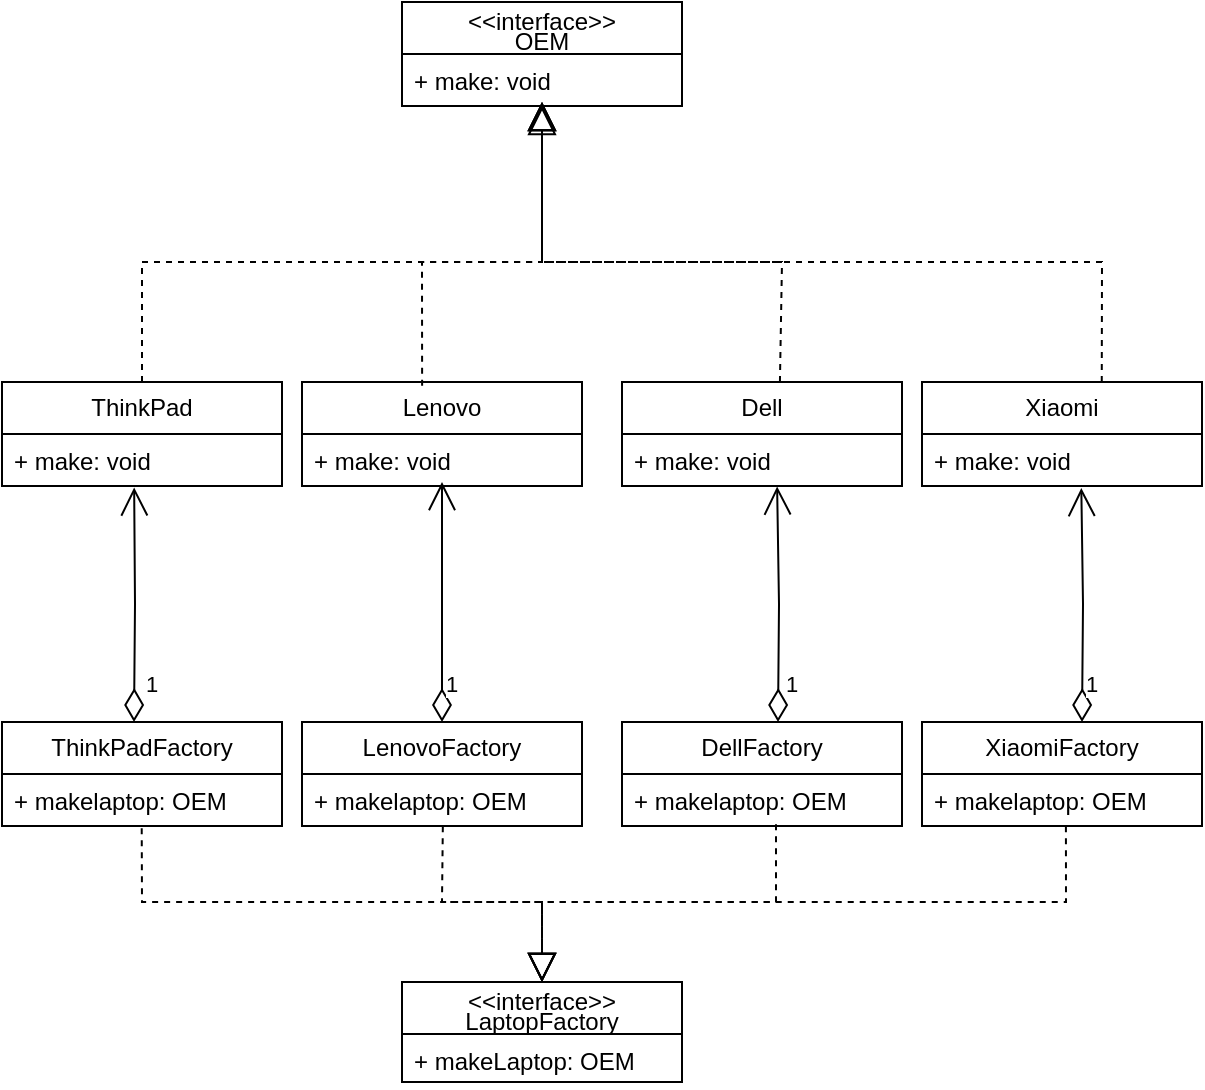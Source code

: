 <mxfile version="24.4.6" type="github">
  <diagram id="C5RBs43oDa-KdzZeNtuy" name="Page-1">
    <mxGraphModel dx="437" dy="748" grid="1" gridSize="10" guides="1" tooltips="1" connect="1" arrows="1" fold="1" page="1" pageScale="1" pageWidth="827" pageHeight="1169" math="0" shadow="0">
      <root>
        <mxCell id="WIyWlLk6GJQsqaUBKTNV-0" />
        <mxCell id="WIyWlLk6GJQsqaUBKTNV-1" parent="WIyWlLk6GJQsqaUBKTNV-0" />
        <mxCell id="n5x6JZVIJDVds53N1kdu-2" value="&amp;lt;&amp;lt;interface&amp;gt;&amp;gt;&lt;div style=&quot;line-height: 60%;&quot;&gt;OEM&lt;/div&gt;" style="swimlane;fontStyle=0;childLayout=stackLayout;horizontal=1;startSize=26;fillColor=none;horizontalStack=0;resizeParent=1;resizeParentMax=0;resizeLast=0;collapsible=1;marginBottom=0;whiteSpace=wrap;html=1;" vertex="1" parent="WIyWlLk6GJQsqaUBKTNV-1">
          <mxGeometry x="210" y="150" width="140" height="52" as="geometry" />
        </mxCell>
        <mxCell id="n5x6JZVIJDVds53N1kdu-3" value="+ make: void" style="text;strokeColor=none;fillColor=none;align=left;verticalAlign=top;spacingLeft=4;spacingRight=4;overflow=hidden;rotatable=0;points=[[0,0.5],[1,0.5]];portConstraint=eastwest;whiteSpace=wrap;html=1;" vertex="1" parent="n5x6JZVIJDVds53N1kdu-2">
          <mxGeometry y="26" width="140" height="26" as="geometry" />
        </mxCell>
        <mxCell id="n5x6JZVIJDVds53N1kdu-9" value="ThinkPad" style="swimlane;fontStyle=0;childLayout=stackLayout;horizontal=1;startSize=26;fillColor=none;horizontalStack=0;resizeParent=1;resizeParentMax=0;resizeLast=0;collapsible=1;marginBottom=0;whiteSpace=wrap;html=1;" vertex="1" parent="WIyWlLk6GJQsqaUBKTNV-1">
          <mxGeometry x="10" y="340" width="140" height="52" as="geometry" />
        </mxCell>
        <mxCell id="n5x6JZVIJDVds53N1kdu-10" value="+ make: void" style="text;strokeColor=none;fillColor=none;align=left;verticalAlign=top;spacingLeft=4;spacingRight=4;overflow=hidden;rotatable=0;points=[[0,0.5],[1,0.5]];portConstraint=eastwest;whiteSpace=wrap;html=1;" vertex="1" parent="n5x6JZVIJDVds53N1kdu-9">
          <mxGeometry y="26" width="140" height="26" as="geometry" />
        </mxCell>
        <mxCell id="n5x6JZVIJDVds53N1kdu-13" value="Lenovo" style="swimlane;fontStyle=0;childLayout=stackLayout;horizontal=1;startSize=26;fillColor=none;horizontalStack=0;resizeParent=1;resizeParentMax=0;resizeLast=0;collapsible=1;marginBottom=0;whiteSpace=wrap;html=1;" vertex="1" parent="WIyWlLk6GJQsqaUBKTNV-1">
          <mxGeometry x="160" y="340" width="140" height="52" as="geometry" />
        </mxCell>
        <mxCell id="n5x6JZVIJDVds53N1kdu-16" value="+ make: void" style="text;strokeColor=none;fillColor=none;align=left;verticalAlign=top;spacingLeft=4;spacingRight=4;overflow=hidden;rotatable=0;points=[[0,0.5],[1,0.5]];portConstraint=eastwest;whiteSpace=wrap;html=1;" vertex="1" parent="n5x6JZVIJDVds53N1kdu-13">
          <mxGeometry y="26" width="140" height="26" as="geometry" />
        </mxCell>
        <mxCell id="n5x6JZVIJDVds53N1kdu-22" value="Dell" style="swimlane;fontStyle=0;childLayout=stackLayout;horizontal=1;startSize=26;fillColor=none;horizontalStack=0;resizeParent=1;resizeParentMax=0;resizeLast=0;collapsible=1;marginBottom=0;whiteSpace=wrap;html=1;" vertex="1" parent="WIyWlLk6GJQsqaUBKTNV-1">
          <mxGeometry x="320" y="340.0" width="140" height="52" as="geometry" />
        </mxCell>
        <mxCell id="n5x6JZVIJDVds53N1kdu-25" value="+ make: void" style="text;strokeColor=none;fillColor=none;align=left;verticalAlign=top;spacingLeft=4;spacingRight=4;overflow=hidden;rotatable=0;points=[[0,0.5],[1,0.5]];portConstraint=eastwest;whiteSpace=wrap;html=1;" vertex="1" parent="n5x6JZVIJDVds53N1kdu-22">
          <mxGeometry y="26" width="140" height="26" as="geometry" />
        </mxCell>
        <mxCell id="n5x6JZVIJDVds53N1kdu-31" value="Xiaomi" style="swimlane;fontStyle=0;childLayout=stackLayout;horizontal=1;startSize=26;fillColor=none;horizontalStack=0;resizeParent=1;resizeParentMax=0;resizeLast=0;collapsible=1;marginBottom=0;whiteSpace=wrap;html=1;" vertex="1" parent="WIyWlLk6GJQsqaUBKTNV-1">
          <mxGeometry x="470" y="340" width="140" height="52" as="geometry" />
        </mxCell>
        <mxCell id="n5x6JZVIJDVds53N1kdu-32" value="+ make: void" style="text;strokeColor=none;fillColor=none;align=left;verticalAlign=top;spacingLeft=4;spacingRight=4;overflow=hidden;rotatable=0;points=[[0,0.5],[1,0.5]];portConstraint=eastwest;whiteSpace=wrap;html=1;" vertex="1" parent="n5x6JZVIJDVds53N1kdu-31">
          <mxGeometry y="26" width="140" height="26" as="geometry" />
        </mxCell>
        <mxCell id="n5x6JZVIJDVds53N1kdu-37" value="" style="endArrow=block;dashed=1;endFill=0;endSize=12;html=1;rounded=0;exitX=0.5;exitY=0;exitDx=0;exitDy=0;" edge="1" parent="WIyWlLk6GJQsqaUBKTNV-1" source="n5x6JZVIJDVds53N1kdu-9" target="n5x6JZVIJDVds53N1kdu-3">
          <mxGeometry width="160" relative="1" as="geometry">
            <mxPoint x="170" y="400" as="sourcePoint" />
            <mxPoint x="330" y="400" as="targetPoint" />
            <Array as="points">
              <mxPoint x="80" y="280" />
              <mxPoint x="280" y="280" />
            </Array>
          </mxGeometry>
        </mxCell>
        <mxCell id="n5x6JZVIJDVds53N1kdu-38" value="" style="endArrow=block;dashed=1;endFill=0;endSize=12;html=1;rounded=0;exitX=0.429;exitY=0.036;exitDx=0;exitDy=0;exitPerimeter=0;" edge="1" parent="WIyWlLk6GJQsqaUBKTNV-1" source="n5x6JZVIJDVds53N1kdu-13">
          <mxGeometry width="160" relative="1" as="geometry">
            <mxPoint x="170" y="400" as="sourcePoint" />
            <mxPoint x="280" y="200" as="targetPoint" />
            <Array as="points">
              <mxPoint x="220" y="280" />
              <mxPoint x="280" y="280" />
            </Array>
          </mxGeometry>
        </mxCell>
        <mxCell id="n5x6JZVIJDVds53N1kdu-39" value="" style="endArrow=block;dashed=1;endFill=0;endSize=12;html=1;rounded=0;exitX=0.564;exitY=0;exitDx=0;exitDy=0;exitPerimeter=0;" edge="1" parent="WIyWlLk6GJQsqaUBKTNV-1" source="n5x6JZVIJDVds53N1kdu-22">
          <mxGeometry width="160" relative="1" as="geometry">
            <mxPoint x="170" y="400" as="sourcePoint" />
            <mxPoint x="280" y="200" as="targetPoint" />
            <Array as="points">
              <mxPoint x="400" y="280" />
              <mxPoint x="280" y="280" />
            </Array>
          </mxGeometry>
        </mxCell>
        <mxCell id="n5x6JZVIJDVds53N1kdu-40" value="" style="endArrow=block;dashed=1;endFill=0;endSize=12;html=1;rounded=0;exitX=0.642;exitY=0;exitDx=0;exitDy=0;exitPerimeter=0;" edge="1" parent="WIyWlLk6GJQsqaUBKTNV-1" source="n5x6JZVIJDVds53N1kdu-31">
          <mxGeometry width="160" relative="1" as="geometry">
            <mxPoint x="260" y="450" as="sourcePoint" />
            <mxPoint x="280" y="200" as="targetPoint" />
            <Array as="points">
              <mxPoint x="560" y="280" />
              <mxPoint x="280" y="280" />
            </Array>
          </mxGeometry>
        </mxCell>
        <mxCell id="n5x6JZVIJDVds53N1kdu-41" value="1" style="endArrow=open;html=1;endSize=12;startArrow=diamondThin;startSize=14;startFill=0;edgeStyle=orthogonalEdgeStyle;align=left;verticalAlign=bottom;rounded=0;entryX=0.472;entryY=1.027;entryDx=0;entryDy=0;entryPerimeter=0;" edge="1" parent="WIyWlLk6GJQsqaUBKTNV-1" target="n5x6JZVIJDVds53N1kdu-10">
          <mxGeometry x="-0.83" y="-4" relative="1" as="geometry">
            <mxPoint x="76" y="510" as="sourcePoint" />
            <mxPoint x="290" y="480" as="targetPoint" />
            <mxPoint as="offset" />
          </mxGeometry>
        </mxCell>
        <mxCell id="n5x6JZVIJDVds53N1kdu-42" value="1" style="endArrow=open;html=1;endSize=12;startArrow=diamondThin;startSize=14;startFill=0;edgeStyle=orthogonalEdgeStyle;align=left;verticalAlign=bottom;rounded=0;" edge="1" parent="WIyWlLk6GJQsqaUBKTNV-1">
          <mxGeometry x="-0.833" relative="1" as="geometry">
            <mxPoint x="230" y="510" as="sourcePoint" />
            <mxPoint x="230" y="390" as="targetPoint" />
            <Array as="points">
              <mxPoint x="230" y="490" />
              <mxPoint x="230" y="490" />
            </Array>
            <mxPoint as="offset" />
          </mxGeometry>
        </mxCell>
        <mxCell id="n5x6JZVIJDVds53N1kdu-45" value="1" style="endArrow=open;html=1;endSize=12;startArrow=diamondThin;startSize=14;startFill=0;edgeStyle=orthogonalEdgeStyle;align=left;verticalAlign=bottom;rounded=0;entryX=0.554;entryY=1.008;entryDx=0;entryDy=0;entryPerimeter=0;" edge="1" parent="WIyWlLk6GJQsqaUBKTNV-1" target="n5x6JZVIJDVds53N1kdu-25">
          <mxGeometry x="-0.831" y="-2" relative="1" as="geometry">
            <mxPoint x="398" y="510" as="sourcePoint" />
            <mxPoint x="400" y="410" as="targetPoint" />
            <mxPoint as="offset" />
          </mxGeometry>
        </mxCell>
        <mxCell id="n5x6JZVIJDVds53N1kdu-46" value="1" style="endArrow=open;html=1;endSize=12;startArrow=diamondThin;startSize=14;startFill=0;edgeStyle=orthogonalEdgeStyle;align=left;verticalAlign=bottom;rounded=0;entryX=0.569;entryY=1.038;entryDx=0;entryDy=0;entryPerimeter=0;" edge="1" parent="WIyWlLk6GJQsqaUBKTNV-1" target="n5x6JZVIJDVds53N1kdu-32">
          <mxGeometry x="-0.83" relative="1" as="geometry">
            <mxPoint x="550" y="510" as="sourcePoint" />
            <mxPoint x="560" y="490" as="targetPoint" />
            <mxPoint as="offset" />
          </mxGeometry>
        </mxCell>
        <mxCell id="n5x6JZVIJDVds53N1kdu-47" value="ThinkPadFactory" style="swimlane;fontStyle=0;childLayout=stackLayout;horizontal=1;startSize=26;fillColor=none;horizontalStack=0;resizeParent=1;resizeParentMax=0;resizeLast=0;collapsible=1;marginBottom=0;whiteSpace=wrap;html=1;" vertex="1" parent="WIyWlLk6GJQsqaUBKTNV-1">
          <mxGeometry x="10" y="510" width="140" height="52" as="geometry" />
        </mxCell>
        <mxCell id="n5x6JZVIJDVds53N1kdu-48" value="+ makelaptop: OEM" style="text;strokeColor=none;fillColor=none;align=left;verticalAlign=top;spacingLeft=4;spacingRight=4;overflow=hidden;rotatable=0;points=[[0,0.5],[1,0.5]];portConstraint=eastwest;whiteSpace=wrap;html=1;" vertex="1" parent="n5x6JZVIJDVds53N1kdu-47">
          <mxGeometry y="26" width="140" height="26" as="geometry" />
        </mxCell>
        <mxCell id="n5x6JZVIJDVds53N1kdu-51" value="LenovoFactory" style="swimlane;fontStyle=0;childLayout=stackLayout;horizontal=1;startSize=26;fillColor=none;horizontalStack=0;resizeParent=1;resizeParentMax=0;resizeLast=0;collapsible=1;marginBottom=0;whiteSpace=wrap;html=1;" vertex="1" parent="WIyWlLk6GJQsqaUBKTNV-1">
          <mxGeometry x="160" y="510" width="140" height="52" as="geometry" />
        </mxCell>
        <mxCell id="n5x6JZVIJDVds53N1kdu-52" value="+ makelaptop: OEM" style="text;strokeColor=none;fillColor=none;align=left;verticalAlign=top;spacingLeft=4;spacingRight=4;overflow=hidden;rotatable=0;points=[[0,0.5],[1,0.5]];portConstraint=eastwest;whiteSpace=wrap;html=1;" vertex="1" parent="n5x6JZVIJDVds53N1kdu-51">
          <mxGeometry y="26" width="140" height="26" as="geometry" />
        </mxCell>
        <mxCell id="n5x6JZVIJDVds53N1kdu-53" value="DellFactory" style="swimlane;fontStyle=0;childLayout=stackLayout;horizontal=1;startSize=26;fillColor=none;horizontalStack=0;resizeParent=1;resizeParentMax=0;resizeLast=0;collapsible=1;marginBottom=0;whiteSpace=wrap;html=1;" vertex="1" parent="WIyWlLk6GJQsqaUBKTNV-1">
          <mxGeometry x="320" y="510" width="140" height="52" as="geometry" />
        </mxCell>
        <mxCell id="n5x6JZVIJDVds53N1kdu-54" value="+ makelaptop: OEM" style="text;strokeColor=none;fillColor=none;align=left;verticalAlign=top;spacingLeft=4;spacingRight=4;overflow=hidden;rotatable=0;points=[[0,0.5],[1,0.5]];portConstraint=eastwest;whiteSpace=wrap;html=1;" vertex="1" parent="n5x6JZVIJDVds53N1kdu-53">
          <mxGeometry y="26" width="140" height="26" as="geometry" />
        </mxCell>
        <mxCell id="n5x6JZVIJDVds53N1kdu-55" value="XiaomiFactory" style="swimlane;fontStyle=0;childLayout=stackLayout;horizontal=1;startSize=26;fillColor=none;horizontalStack=0;resizeParent=1;resizeParentMax=0;resizeLast=0;collapsible=1;marginBottom=0;whiteSpace=wrap;html=1;" vertex="1" parent="WIyWlLk6GJQsqaUBKTNV-1">
          <mxGeometry x="470" y="510" width="140" height="52" as="geometry" />
        </mxCell>
        <mxCell id="n5x6JZVIJDVds53N1kdu-56" value="+ makelaptop: OEM" style="text;strokeColor=none;fillColor=none;align=left;verticalAlign=top;spacingLeft=4;spacingRight=4;overflow=hidden;rotatable=0;points=[[0,0.5],[1,0.5]];portConstraint=eastwest;whiteSpace=wrap;html=1;" vertex="1" parent="n5x6JZVIJDVds53N1kdu-55">
          <mxGeometry y="26" width="140" height="26" as="geometry" />
        </mxCell>
        <mxCell id="n5x6JZVIJDVds53N1kdu-57" value="&amp;lt;&amp;lt;interface&amp;gt;&amp;gt;&lt;div style=&quot;line-height: 60%;&quot;&gt;LaptopFactory&lt;/div&gt;" style="swimlane;fontStyle=0;childLayout=stackLayout;horizontal=1;startSize=26;fillColor=none;horizontalStack=0;resizeParent=1;resizeParentMax=0;resizeLast=0;collapsible=1;marginBottom=0;whiteSpace=wrap;html=1;" vertex="1" parent="WIyWlLk6GJQsqaUBKTNV-1">
          <mxGeometry x="210" y="640" width="140" height="50" as="geometry" />
        </mxCell>
        <mxCell id="n5x6JZVIJDVds53N1kdu-58" value="+ makeLaptop: OEM" style="text;strokeColor=none;fillColor=none;align=left;verticalAlign=top;spacingLeft=4;spacingRight=4;overflow=hidden;rotatable=0;points=[[0,0.5],[1,0.5]];portConstraint=eastwest;whiteSpace=wrap;html=1;" vertex="1" parent="n5x6JZVIJDVds53N1kdu-57">
          <mxGeometry y="26" width="140" height="24" as="geometry" />
        </mxCell>
        <mxCell id="n5x6JZVIJDVds53N1kdu-59" value="" style="endArrow=block;dashed=1;endFill=0;endSize=12;html=1;rounded=0;entryX=0.5;entryY=0;entryDx=0;entryDy=0;exitX=0.499;exitY=1.041;exitDx=0;exitDy=0;exitPerimeter=0;" edge="1" parent="WIyWlLk6GJQsqaUBKTNV-1" source="n5x6JZVIJDVds53N1kdu-48" target="n5x6JZVIJDVds53N1kdu-57">
          <mxGeometry width="160" relative="1" as="geometry">
            <mxPoint x="160" y="620" as="sourcePoint" />
            <mxPoint x="320" y="620" as="targetPoint" />
            <Array as="points">
              <mxPoint x="80" y="600" />
              <mxPoint x="280" y="600" />
            </Array>
          </mxGeometry>
        </mxCell>
        <mxCell id="n5x6JZVIJDVds53N1kdu-60" value="" style="endArrow=block;dashed=1;endFill=0;endSize=12;html=1;rounded=0;exitX=0.503;exitY=1.005;exitDx=0;exitDy=0;exitPerimeter=0;" edge="1" parent="WIyWlLk6GJQsqaUBKTNV-1" source="n5x6JZVIJDVds53N1kdu-52">
          <mxGeometry width="160" relative="1" as="geometry">
            <mxPoint x="160" y="620" as="sourcePoint" />
            <mxPoint x="280" y="640" as="targetPoint" />
            <Array as="points">
              <mxPoint x="230" y="600" />
              <mxPoint x="280" y="600" />
            </Array>
          </mxGeometry>
        </mxCell>
        <mxCell id="n5x6JZVIJDVds53N1kdu-61" value="" style="endArrow=block;dashed=1;endFill=0;endSize=12;html=1;rounded=0;entryX=0.5;entryY=0;entryDx=0;entryDy=0;exitX=0.55;exitY=0.968;exitDx=0;exitDy=0;exitPerimeter=0;" edge="1" parent="WIyWlLk6GJQsqaUBKTNV-1" source="n5x6JZVIJDVds53N1kdu-54" target="n5x6JZVIJDVds53N1kdu-57">
          <mxGeometry width="160" relative="1" as="geometry">
            <mxPoint x="250" y="620" as="sourcePoint" />
            <mxPoint x="410" y="620" as="targetPoint" />
            <Array as="points">
              <mxPoint x="397" y="600" />
              <mxPoint x="280" y="600" />
            </Array>
          </mxGeometry>
        </mxCell>
        <mxCell id="n5x6JZVIJDVds53N1kdu-62" value="" style="endArrow=block;dashed=1;endFill=0;endSize=12;html=1;rounded=0;entryX=0.5;entryY=0;entryDx=0;entryDy=0;exitX=0.514;exitY=1.005;exitDx=0;exitDy=0;exitPerimeter=0;" edge="1" parent="WIyWlLk6GJQsqaUBKTNV-1" source="n5x6JZVIJDVds53N1kdu-56" target="n5x6JZVIJDVds53N1kdu-57">
          <mxGeometry width="160" relative="1" as="geometry">
            <mxPoint x="250" y="620" as="sourcePoint" />
            <mxPoint x="410" y="620" as="targetPoint" />
            <Array as="points">
              <mxPoint x="542" y="600" />
              <mxPoint x="280" y="600" />
            </Array>
          </mxGeometry>
        </mxCell>
      </root>
    </mxGraphModel>
  </diagram>
</mxfile>
